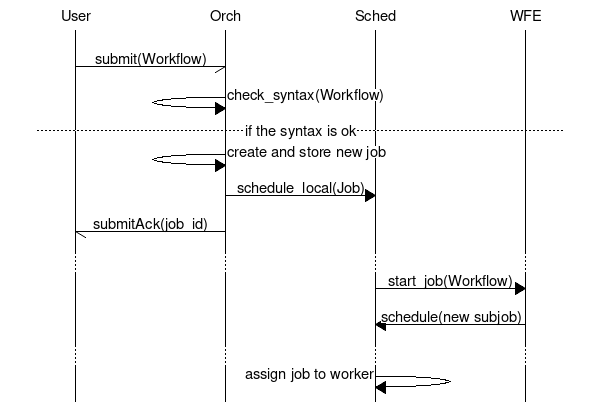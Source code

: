 msc {
  hscale = "1.0";

  User, Orch, Sched, WFE;

  |||;
  User->Orch [ label="submit(Workflow)" ];
  Orch=>Orch [ label="check_syntax(Workflow)" ];
  --- [ label = "if the syntax is ok" ];
  Orch=>Orch [ label="create and store new job" ];
  Orch=>Sched [ label="schedule_local(Job)" ];
  Orch->User [ label="submitAck(job_id)" ];
  ...;
  Sched=>WFE [ label="start_job(Workflow)" ];
  WFE=>Sched [ label="schedule(new subjob)" ];
  ...;
  Sched=>Sched [ label="assign job to worker" ];
}
